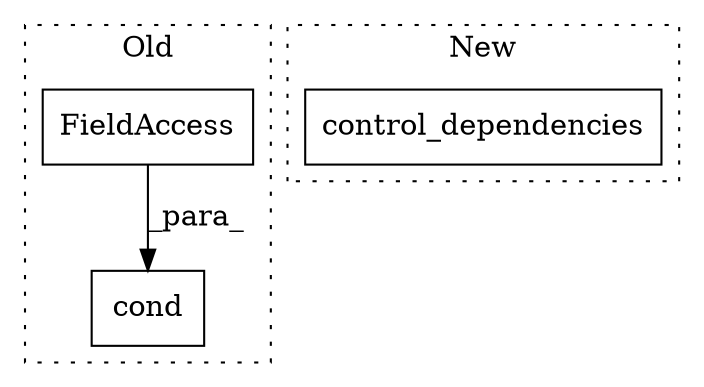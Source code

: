 digraph G {
subgraph cluster0 {
1 [label="cond" a="32" s="23332,23384" l="5,1" shape="box"];
3 [label="FieldAccess" a="22" s="23349" l="17" shape="box"];
label = "Old";
style="dotted";
}
subgraph cluster1 {
2 [label="control_dependencies" a="32" s="22121,22181" l="26,2" shape="box"];
label = "New";
style="dotted";
}
3 -> 1 [label="_para_"];
}